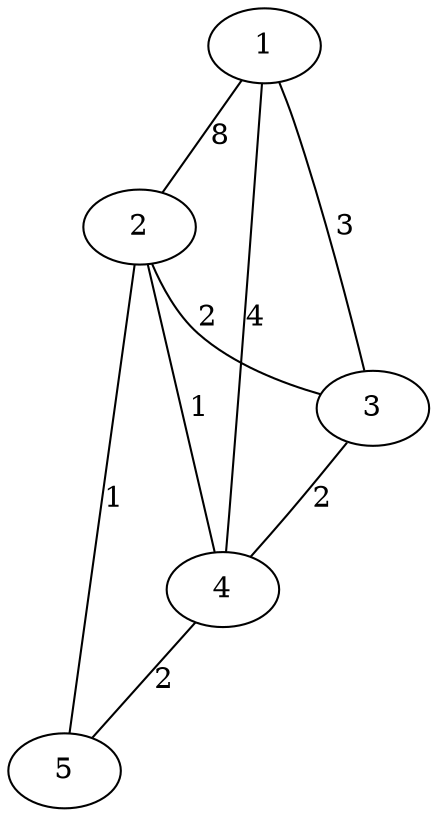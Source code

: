 graph G {
    1--2[label=8];
    1--3[label=3];
    1--4[label=4];
    2--3[label=2];
    2--4[label=1];
    3--4[label=2];
    2--5[label=1];
    4--5[label=2];
}